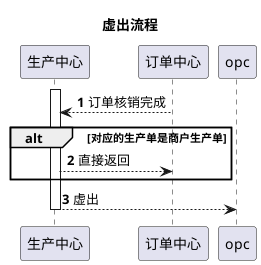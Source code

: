 @startuml
autonumber

title 虚出流程

activate 生产中心

订单中心--> 生产中心: 订单核销完成

alt 对应的生产单是商户生产单

    return 直接返回
end

生产中心--> opc: 虚出

deactivate 生产中心

@enduml